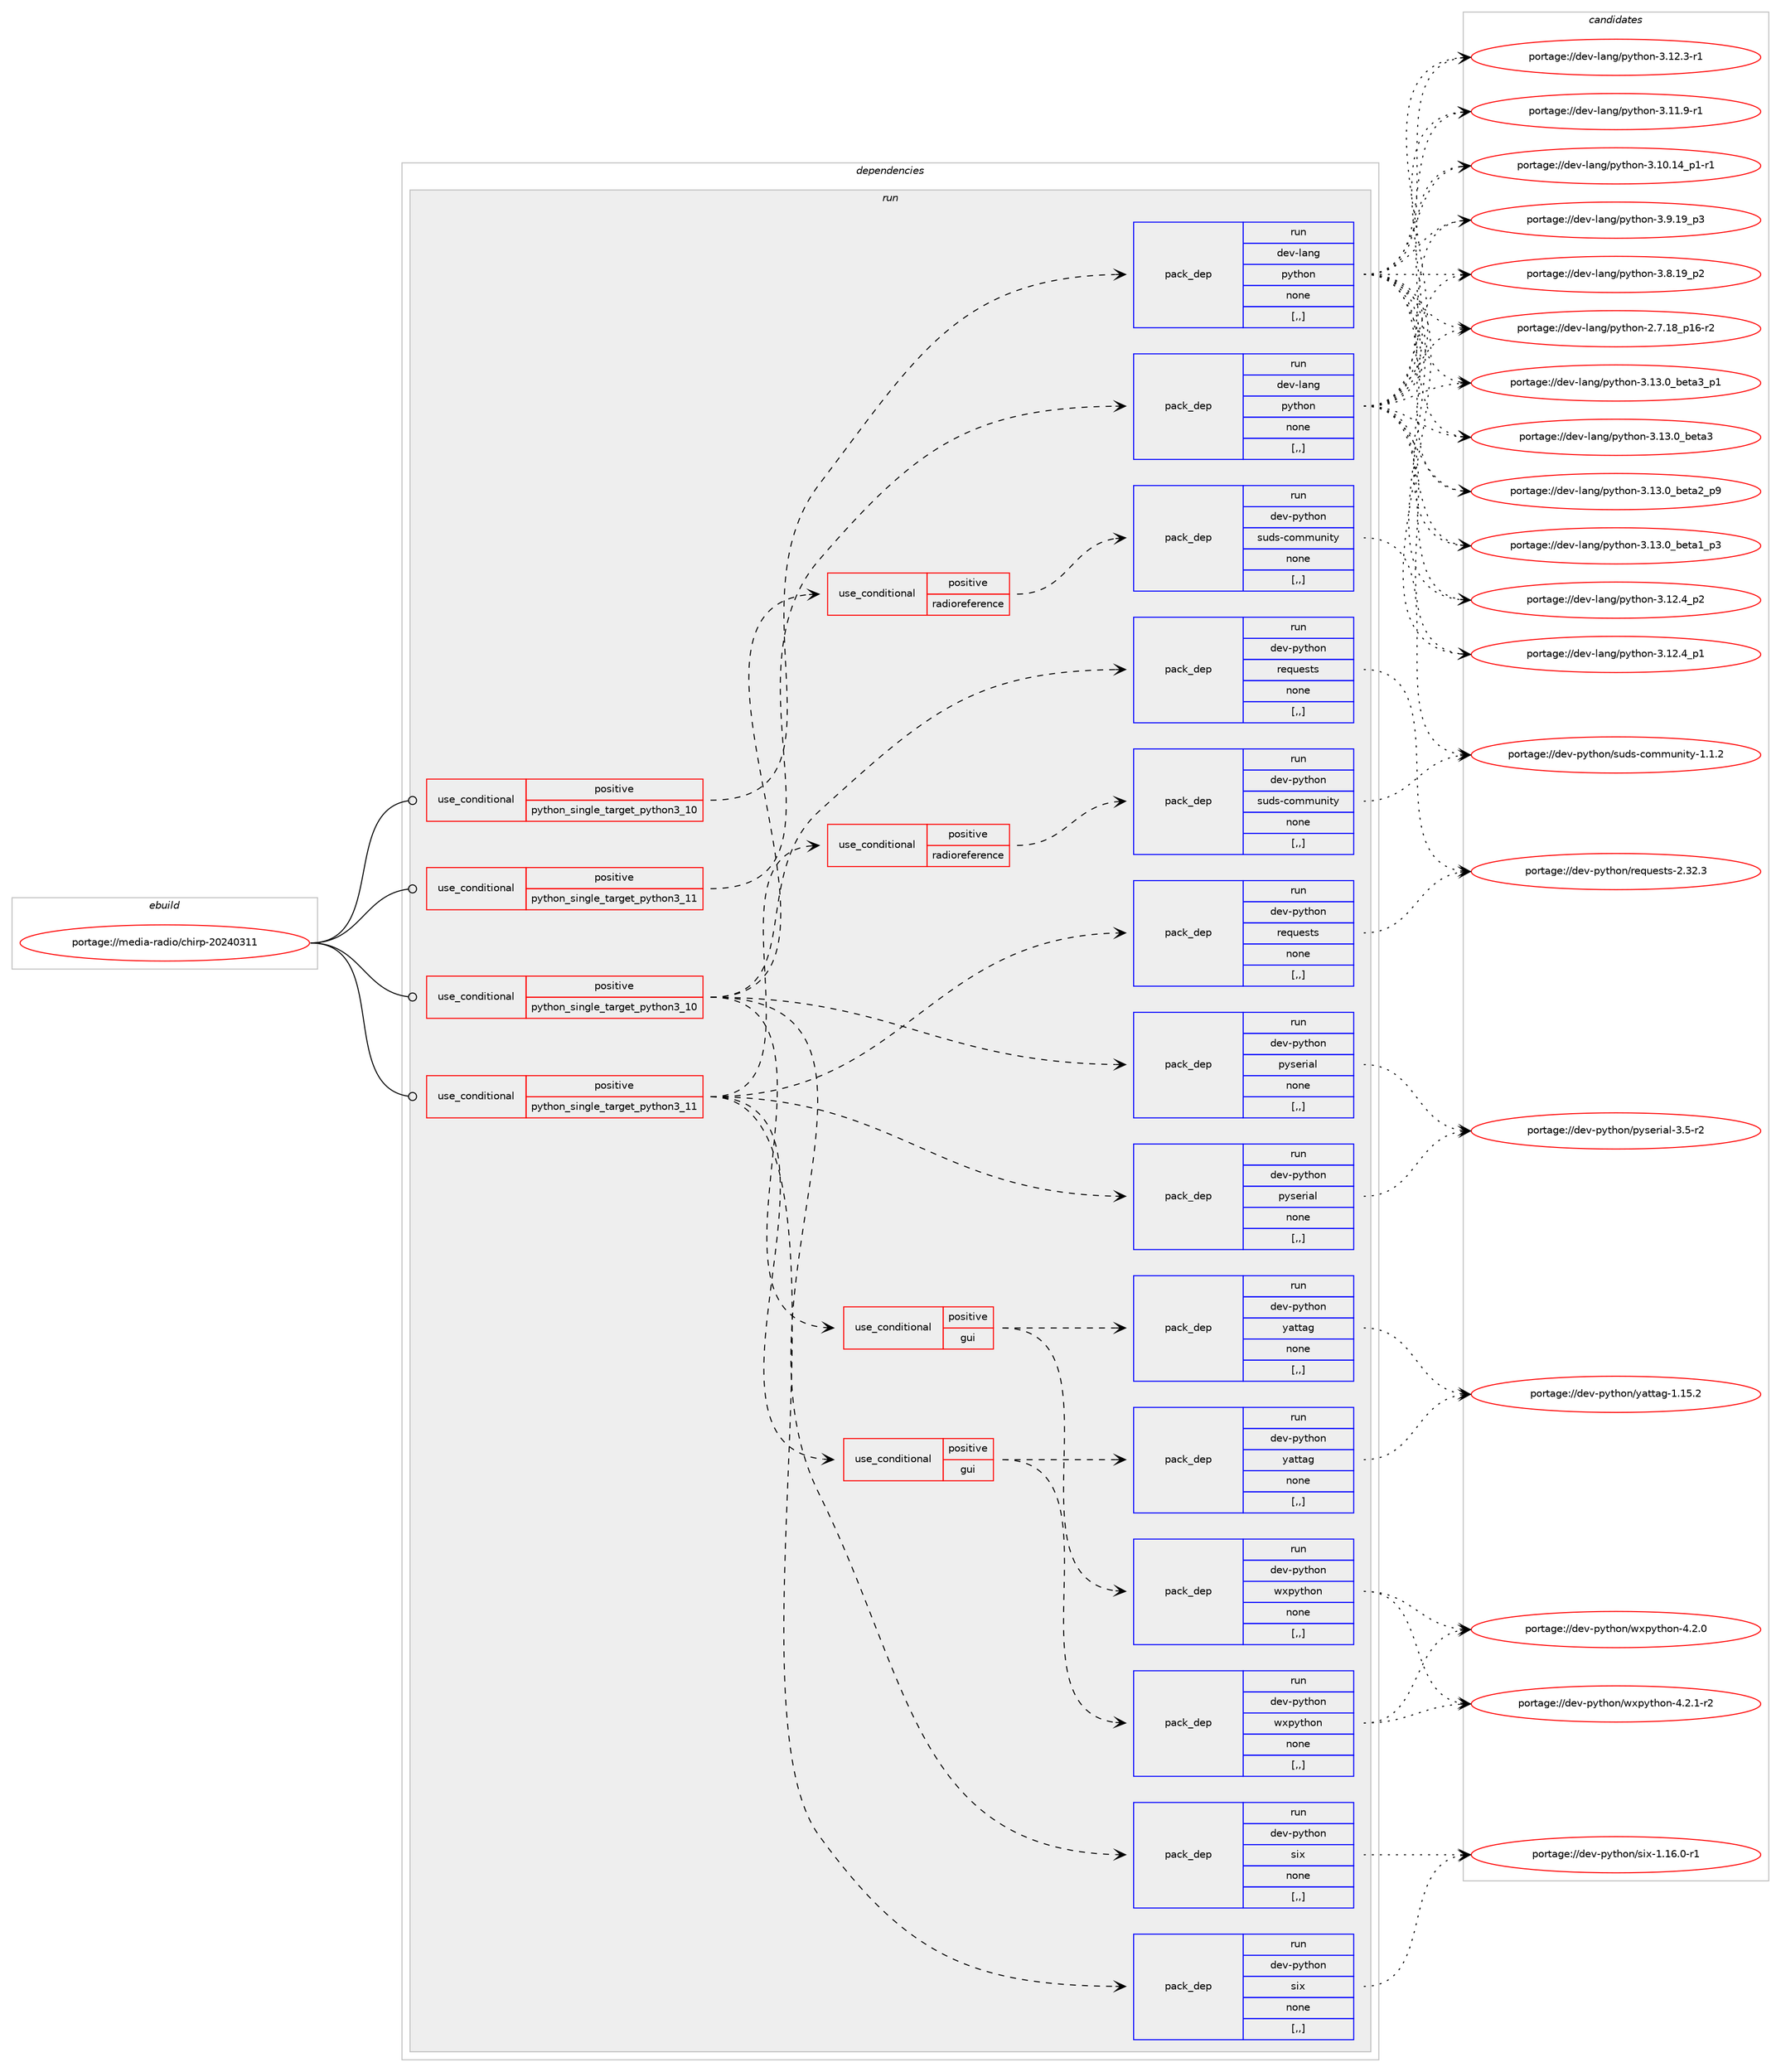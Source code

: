 digraph prolog {

# *************
# Graph options
# *************

newrank=true;
concentrate=true;
compound=true;
graph [rankdir=LR,fontname=Helvetica,fontsize=10,ranksep=1.5];#, ranksep=2.5, nodesep=0.2];
edge  [arrowhead=vee];
node  [fontname=Helvetica,fontsize=10];

# **********
# The ebuild
# **********

subgraph cluster_leftcol {
color=gray;
label=<<i>ebuild</i>>;
id [label="portage://media-radio/chirp-20240311", color=red, width=4, href="../media-radio/chirp-20240311.svg"];
}

# ****************
# The dependencies
# ****************

subgraph cluster_midcol {
color=gray;
label=<<i>dependencies</i>>;
subgraph cluster_compile {
fillcolor="#eeeeee";
style=filled;
label=<<i>compile</i>>;
}
subgraph cluster_compileandrun {
fillcolor="#eeeeee";
style=filled;
label=<<i>compile and run</i>>;
}
subgraph cluster_run {
fillcolor="#eeeeee";
style=filled;
label=<<i>run</i>>;
subgraph cond78251 {
dependency309366 [label=<<TABLE BORDER="0" CELLBORDER="1" CELLSPACING="0" CELLPADDING="4"><TR><TD ROWSPAN="3" CELLPADDING="10">use_conditional</TD></TR><TR><TD>positive</TD></TR><TR><TD>python_single_target_python3_10</TD></TR></TABLE>>, shape=none, color=red];
subgraph pack228680 {
dependency309367 [label=<<TABLE BORDER="0" CELLBORDER="1" CELLSPACING="0" CELLPADDING="4" WIDTH="220"><TR><TD ROWSPAN="6" CELLPADDING="30">pack_dep</TD></TR><TR><TD WIDTH="110">run</TD></TR><TR><TD>dev-lang</TD></TR><TR><TD>python</TD></TR><TR><TD>none</TD></TR><TR><TD>[,,]</TD></TR></TABLE>>, shape=none, color=blue];
}
dependency309366:e -> dependency309367:w [weight=20,style="dashed",arrowhead="vee"];
}
id:e -> dependency309366:w [weight=20,style="solid",arrowhead="odot"];
subgraph cond78252 {
dependency309368 [label=<<TABLE BORDER="0" CELLBORDER="1" CELLSPACING="0" CELLPADDING="4"><TR><TD ROWSPAN="3" CELLPADDING="10">use_conditional</TD></TR><TR><TD>positive</TD></TR><TR><TD>python_single_target_python3_10</TD></TR></TABLE>>, shape=none, color=red];
subgraph pack228681 {
dependency309369 [label=<<TABLE BORDER="0" CELLBORDER="1" CELLSPACING="0" CELLPADDING="4" WIDTH="220"><TR><TD ROWSPAN="6" CELLPADDING="30">pack_dep</TD></TR><TR><TD WIDTH="110">run</TD></TR><TR><TD>dev-python</TD></TR><TR><TD>pyserial</TD></TR><TR><TD>none</TD></TR><TR><TD>[,,]</TD></TR></TABLE>>, shape=none, color=blue];
}
dependency309368:e -> dependency309369:w [weight=20,style="dashed",arrowhead="vee"];
subgraph pack228682 {
dependency309370 [label=<<TABLE BORDER="0" CELLBORDER="1" CELLSPACING="0" CELLPADDING="4" WIDTH="220"><TR><TD ROWSPAN="6" CELLPADDING="30">pack_dep</TD></TR><TR><TD WIDTH="110">run</TD></TR><TR><TD>dev-python</TD></TR><TR><TD>requests</TD></TR><TR><TD>none</TD></TR><TR><TD>[,,]</TD></TR></TABLE>>, shape=none, color=blue];
}
dependency309368:e -> dependency309370:w [weight=20,style="dashed",arrowhead="vee"];
subgraph pack228683 {
dependency309371 [label=<<TABLE BORDER="0" CELLBORDER="1" CELLSPACING="0" CELLPADDING="4" WIDTH="220"><TR><TD ROWSPAN="6" CELLPADDING="30">pack_dep</TD></TR><TR><TD WIDTH="110">run</TD></TR><TR><TD>dev-python</TD></TR><TR><TD>six</TD></TR><TR><TD>none</TD></TR><TR><TD>[,,]</TD></TR></TABLE>>, shape=none, color=blue];
}
dependency309368:e -> dependency309371:w [weight=20,style="dashed",arrowhead="vee"];
subgraph cond78253 {
dependency309372 [label=<<TABLE BORDER="0" CELLBORDER="1" CELLSPACING="0" CELLPADDING="4"><TR><TD ROWSPAN="3" CELLPADDING="10">use_conditional</TD></TR><TR><TD>positive</TD></TR><TR><TD>gui</TD></TR></TABLE>>, shape=none, color=red];
subgraph pack228684 {
dependency309373 [label=<<TABLE BORDER="0" CELLBORDER="1" CELLSPACING="0" CELLPADDING="4" WIDTH="220"><TR><TD ROWSPAN="6" CELLPADDING="30">pack_dep</TD></TR><TR><TD WIDTH="110">run</TD></TR><TR><TD>dev-python</TD></TR><TR><TD>wxpython</TD></TR><TR><TD>none</TD></TR><TR><TD>[,,]</TD></TR></TABLE>>, shape=none, color=blue];
}
dependency309372:e -> dependency309373:w [weight=20,style="dashed",arrowhead="vee"];
subgraph pack228685 {
dependency309374 [label=<<TABLE BORDER="0" CELLBORDER="1" CELLSPACING="0" CELLPADDING="4" WIDTH="220"><TR><TD ROWSPAN="6" CELLPADDING="30">pack_dep</TD></TR><TR><TD WIDTH="110">run</TD></TR><TR><TD>dev-python</TD></TR><TR><TD>yattag</TD></TR><TR><TD>none</TD></TR><TR><TD>[,,]</TD></TR></TABLE>>, shape=none, color=blue];
}
dependency309372:e -> dependency309374:w [weight=20,style="dashed",arrowhead="vee"];
}
dependency309368:e -> dependency309372:w [weight=20,style="dashed",arrowhead="vee"];
subgraph cond78254 {
dependency309375 [label=<<TABLE BORDER="0" CELLBORDER="1" CELLSPACING="0" CELLPADDING="4"><TR><TD ROWSPAN="3" CELLPADDING="10">use_conditional</TD></TR><TR><TD>positive</TD></TR><TR><TD>radioreference</TD></TR></TABLE>>, shape=none, color=red];
subgraph pack228686 {
dependency309376 [label=<<TABLE BORDER="0" CELLBORDER="1" CELLSPACING="0" CELLPADDING="4" WIDTH="220"><TR><TD ROWSPAN="6" CELLPADDING="30">pack_dep</TD></TR><TR><TD WIDTH="110">run</TD></TR><TR><TD>dev-python</TD></TR><TR><TD>suds-community</TD></TR><TR><TD>none</TD></TR><TR><TD>[,,]</TD></TR></TABLE>>, shape=none, color=blue];
}
dependency309375:e -> dependency309376:w [weight=20,style="dashed",arrowhead="vee"];
}
dependency309368:e -> dependency309375:w [weight=20,style="dashed",arrowhead="vee"];
}
id:e -> dependency309368:w [weight=20,style="solid",arrowhead="odot"];
subgraph cond78255 {
dependency309377 [label=<<TABLE BORDER="0" CELLBORDER="1" CELLSPACING="0" CELLPADDING="4"><TR><TD ROWSPAN="3" CELLPADDING="10">use_conditional</TD></TR><TR><TD>positive</TD></TR><TR><TD>python_single_target_python3_11</TD></TR></TABLE>>, shape=none, color=red];
subgraph pack228687 {
dependency309378 [label=<<TABLE BORDER="0" CELLBORDER="1" CELLSPACING="0" CELLPADDING="4" WIDTH="220"><TR><TD ROWSPAN="6" CELLPADDING="30">pack_dep</TD></TR><TR><TD WIDTH="110">run</TD></TR><TR><TD>dev-lang</TD></TR><TR><TD>python</TD></TR><TR><TD>none</TD></TR><TR><TD>[,,]</TD></TR></TABLE>>, shape=none, color=blue];
}
dependency309377:e -> dependency309378:w [weight=20,style="dashed",arrowhead="vee"];
}
id:e -> dependency309377:w [weight=20,style="solid",arrowhead="odot"];
subgraph cond78256 {
dependency309379 [label=<<TABLE BORDER="0" CELLBORDER="1" CELLSPACING="0" CELLPADDING="4"><TR><TD ROWSPAN="3" CELLPADDING="10">use_conditional</TD></TR><TR><TD>positive</TD></TR><TR><TD>python_single_target_python3_11</TD></TR></TABLE>>, shape=none, color=red];
subgraph pack228688 {
dependency309380 [label=<<TABLE BORDER="0" CELLBORDER="1" CELLSPACING="0" CELLPADDING="4" WIDTH="220"><TR><TD ROWSPAN="6" CELLPADDING="30">pack_dep</TD></TR><TR><TD WIDTH="110">run</TD></TR><TR><TD>dev-python</TD></TR><TR><TD>pyserial</TD></TR><TR><TD>none</TD></TR><TR><TD>[,,]</TD></TR></TABLE>>, shape=none, color=blue];
}
dependency309379:e -> dependency309380:w [weight=20,style="dashed",arrowhead="vee"];
subgraph pack228689 {
dependency309381 [label=<<TABLE BORDER="0" CELLBORDER="1" CELLSPACING="0" CELLPADDING="4" WIDTH="220"><TR><TD ROWSPAN="6" CELLPADDING="30">pack_dep</TD></TR><TR><TD WIDTH="110">run</TD></TR><TR><TD>dev-python</TD></TR><TR><TD>requests</TD></TR><TR><TD>none</TD></TR><TR><TD>[,,]</TD></TR></TABLE>>, shape=none, color=blue];
}
dependency309379:e -> dependency309381:w [weight=20,style="dashed",arrowhead="vee"];
subgraph pack228690 {
dependency309382 [label=<<TABLE BORDER="0" CELLBORDER="1" CELLSPACING="0" CELLPADDING="4" WIDTH="220"><TR><TD ROWSPAN="6" CELLPADDING="30">pack_dep</TD></TR><TR><TD WIDTH="110">run</TD></TR><TR><TD>dev-python</TD></TR><TR><TD>six</TD></TR><TR><TD>none</TD></TR><TR><TD>[,,]</TD></TR></TABLE>>, shape=none, color=blue];
}
dependency309379:e -> dependency309382:w [weight=20,style="dashed",arrowhead="vee"];
subgraph cond78257 {
dependency309383 [label=<<TABLE BORDER="0" CELLBORDER="1" CELLSPACING="0" CELLPADDING="4"><TR><TD ROWSPAN="3" CELLPADDING="10">use_conditional</TD></TR><TR><TD>positive</TD></TR><TR><TD>gui</TD></TR></TABLE>>, shape=none, color=red];
subgraph pack228691 {
dependency309384 [label=<<TABLE BORDER="0" CELLBORDER="1" CELLSPACING="0" CELLPADDING="4" WIDTH="220"><TR><TD ROWSPAN="6" CELLPADDING="30">pack_dep</TD></TR><TR><TD WIDTH="110">run</TD></TR><TR><TD>dev-python</TD></TR><TR><TD>wxpython</TD></TR><TR><TD>none</TD></TR><TR><TD>[,,]</TD></TR></TABLE>>, shape=none, color=blue];
}
dependency309383:e -> dependency309384:w [weight=20,style="dashed",arrowhead="vee"];
subgraph pack228692 {
dependency309385 [label=<<TABLE BORDER="0" CELLBORDER="1" CELLSPACING="0" CELLPADDING="4" WIDTH="220"><TR><TD ROWSPAN="6" CELLPADDING="30">pack_dep</TD></TR><TR><TD WIDTH="110">run</TD></TR><TR><TD>dev-python</TD></TR><TR><TD>yattag</TD></TR><TR><TD>none</TD></TR><TR><TD>[,,]</TD></TR></TABLE>>, shape=none, color=blue];
}
dependency309383:e -> dependency309385:w [weight=20,style="dashed",arrowhead="vee"];
}
dependency309379:e -> dependency309383:w [weight=20,style="dashed",arrowhead="vee"];
subgraph cond78258 {
dependency309386 [label=<<TABLE BORDER="0" CELLBORDER="1" CELLSPACING="0" CELLPADDING="4"><TR><TD ROWSPAN="3" CELLPADDING="10">use_conditional</TD></TR><TR><TD>positive</TD></TR><TR><TD>radioreference</TD></TR></TABLE>>, shape=none, color=red];
subgraph pack228693 {
dependency309387 [label=<<TABLE BORDER="0" CELLBORDER="1" CELLSPACING="0" CELLPADDING="4" WIDTH="220"><TR><TD ROWSPAN="6" CELLPADDING="30">pack_dep</TD></TR><TR><TD WIDTH="110">run</TD></TR><TR><TD>dev-python</TD></TR><TR><TD>suds-community</TD></TR><TR><TD>none</TD></TR><TR><TD>[,,]</TD></TR></TABLE>>, shape=none, color=blue];
}
dependency309386:e -> dependency309387:w [weight=20,style="dashed",arrowhead="vee"];
}
dependency309379:e -> dependency309386:w [weight=20,style="dashed",arrowhead="vee"];
}
id:e -> dependency309379:w [weight=20,style="solid",arrowhead="odot"];
}
}

# **************
# The candidates
# **************

subgraph cluster_choices {
rank=same;
color=gray;
label=<<i>candidates</i>>;

subgraph choice228680 {
color=black;
nodesep=1;
choice10010111845108971101034711212111610411111045514649514648959810111697519511249 [label="portage://dev-lang/python-3.13.0_beta3_p1", color=red, width=4,href="../dev-lang/python-3.13.0_beta3_p1.svg"];
choice1001011184510897110103471121211161041111104551464951464895981011169751 [label="portage://dev-lang/python-3.13.0_beta3", color=red, width=4,href="../dev-lang/python-3.13.0_beta3.svg"];
choice10010111845108971101034711212111610411111045514649514648959810111697509511257 [label="portage://dev-lang/python-3.13.0_beta2_p9", color=red, width=4,href="../dev-lang/python-3.13.0_beta2_p9.svg"];
choice10010111845108971101034711212111610411111045514649514648959810111697499511251 [label="portage://dev-lang/python-3.13.0_beta1_p3", color=red, width=4,href="../dev-lang/python-3.13.0_beta1_p3.svg"];
choice100101118451089711010347112121116104111110455146495046529511250 [label="portage://dev-lang/python-3.12.4_p2", color=red, width=4,href="../dev-lang/python-3.12.4_p2.svg"];
choice100101118451089711010347112121116104111110455146495046529511249 [label="portage://dev-lang/python-3.12.4_p1", color=red, width=4,href="../dev-lang/python-3.12.4_p1.svg"];
choice100101118451089711010347112121116104111110455146495046514511449 [label="portage://dev-lang/python-3.12.3-r1", color=red, width=4,href="../dev-lang/python-3.12.3-r1.svg"];
choice100101118451089711010347112121116104111110455146494946574511449 [label="portage://dev-lang/python-3.11.9-r1", color=red, width=4,href="../dev-lang/python-3.11.9-r1.svg"];
choice100101118451089711010347112121116104111110455146494846495295112494511449 [label="portage://dev-lang/python-3.10.14_p1-r1", color=red, width=4,href="../dev-lang/python-3.10.14_p1-r1.svg"];
choice100101118451089711010347112121116104111110455146574649579511251 [label="portage://dev-lang/python-3.9.19_p3", color=red, width=4,href="../dev-lang/python-3.9.19_p3.svg"];
choice100101118451089711010347112121116104111110455146564649579511250 [label="portage://dev-lang/python-3.8.19_p2", color=red, width=4,href="../dev-lang/python-3.8.19_p2.svg"];
choice100101118451089711010347112121116104111110455046554649569511249544511450 [label="portage://dev-lang/python-2.7.18_p16-r2", color=red, width=4,href="../dev-lang/python-2.7.18_p16-r2.svg"];
dependency309367:e -> choice10010111845108971101034711212111610411111045514649514648959810111697519511249:w [style=dotted,weight="100"];
dependency309367:e -> choice1001011184510897110103471121211161041111104551464951464895981011169751:w [style=dotted,weight="100"];
dependency309367:e -> choice10010111845108971101034711212111610411111045514649514648959810111697509511257:w [style=dotted,weight="100"];
dependency309367:e -> choice10010111845108971101034711212111610411111045514649514648959810111697499511251:w [style=dotted,weight="100"];
dependency309367:e -> choice100101118451089711010347112121116104111110455146495046529511250:w [style=dotted,weight="100"];
dependency309367:e -> choice100101118451089711010347112121116104111110455146495046529511249:w [style=dotted,weight="100"];
dependency309367:e -> choice100101118451089711010347112121116104111110455146495046514511449:w [style=dotted,weight="100"];
dependency309367:e -> choice100101118451089711010347112121116104111110455146494946574511449:w [style=dotted,weight="100"];
dependency309367:e -> choice100101118451089711010347112121116104111110455146494846495295112494511449:w [style=dotted,weight="100"];
dependency309367:e -> choice100101118451089711010347112121116104111110455146574649579511251:w [style=dotted,weight="100"];
dependency309367:e -> choice100101118451089711010347112121116104111110455146564649579511250:w [style=dotted,weight="100"];
dependency309367:e -> choice100101118451089711010347112121116104111110455046554649569511249544511450:w [style=dotted,weight="100"];
}
subgraph choice228681 {
color=black;
nodesep=1;
choice100101118451121211161041111104711212111510111410597108455146534511450 [label="portage://dev-python/pyserial-3.5-r2", color=red, width=4,href="../dev-python/pyserial-3.5-r2.svg"];
dependency309369:e -> choice100101118451121211161041111104711212111510111410597108455146534511450:w [style=dotted,weight="100"];
}
subgraph choice228682 {
color=black;
nodesep=1;
choice100101118451121211161041111104711410111311710111511611545504651504651 [label="portage://dev-python/requests-2.32.3", color=red, width=4,href="../dev-python/requests-2.32.3.svg"];
dependency309370:e -> choice100101118451121211161041111104711410111311710111511611545504651504651:w [style=dotted,weight="100"];
}
subgraph choice228683 {
color=black;
nodesep=1;
choice1001011184511212111610411111047115105120454946495446484511449 [label="portage://dev-python/six-1.16.0-r1", color=red, width=4,href="../dev-python/six-1.16.0-r1.svg"];
dependency309371:e -> choice1001011184511212111610411111047115105120454946495446484511449:w [style=dotted,weight="100"];
}
subgraph choice228684 {
color=black;
nodesep=1;
choice10010111845112121116104111110471191201121211161041111104552465046494511450 [label="portage://dev-python/wxpython-4.2.1-r2", color=red, width=4,href="../dev-python/wxpython-4.2.1-r2.svg"];
choice1001011184511212111610411111047119120112121116104111110455246504648 [label="portage://dev-python/wxpython-4.2.0", color=red, width=4,href="../dev-python/wxpython-4.2.0.svg"];
dependency309373:e -> choice10010111845112121116104111110471191201121211161041111104552465046494511450:w [style=dotted,weight="100"];
dependency309373:e -> choice1001011184511212111610411111047119120112121116104111110455246504648:w [style=dotted,weight="100"];
}
subgraph choice228685 {
color=black;
nodesep=1;
choice1001011184511212111610411111047121971161169710345494649534650 [label="portage://dev-python/yattag-1.15.2", color=red, width=4,href="../dev-python/yattag-1.15.2.svg"];
dependency309374:e -> choice1001011184511212111610411111047121971161169710345494649534650:w [style=dotted,weight="100"];
}
subgraph choice228686 {
color=black;
nodesep=1;
choice10010111845112121116104111110471151171001154599111109109117110105116121454946494650 [label="portage://dev-python/suds-community-1.1.2", color=red, width=4,href="../dev-python/suds-community-1.1.2.svg"];
dependency309376:e -> choice10010111845112121116104111110471151171001154599111109109117110105116121454946494650:w [style=dotted,weight="100"];
}
subgraph choice228687 {
color=black;
nodesep=1;
choice10010111845108971101034711212111610411111045514649514648959810111697519511249 [label="portage://dev-lang/python-3.13.0_beta3_p1", color=red, width=4,href="../dev-lang/python-3.13.0_beta3_p1.svg"];
choice1001011184510897110103471121211161041111104551464951464895981011169751 [label="portage://dev-lang/python-3.13.0_beta3", color=red, width=4,href="../dev-lang/python-3.13.0_beta3.svg"];
choice10010111845108971101034711212111610411111045514649514648959810111697509511257 [label="portage://dev-lang/python-3.13.0_beta2_p9", color=red, width=4,href="../dev-lang/python-3.13.0_beta2_p9.svg"];
choice10010111845108971101034711212111610411111045514649514648959810111697499511251 [label="portage://dev-lang/python-3.13.0_beta1_p3", color=red, width=4,href="../dev-lang/python-3.13.0_beta1_p3.svg"];
choice100101118451089711010347112121116104111110455146495046529511250 [label="portage://dev-lang/python-3.12.4_p2", color=red, width=4,href="../dev-lang/python-3.12.4_p2.svg"];
choice100101118451089711010347112121116104111110455146495046529511249 [label="portage://dev-lang/python-3.12.4_p1", color=red, width=4,href="../dev-lang/python-3.12.4_p1.svg"];
choice100101118451089711010347112121116104111110455146495046514511449 [label="portage://dev-lang/python-3.12.3-r1", color=red, width=4,href="../dev-lang/python-3.12.3-r1.svg"];
choice100101118451089711010347112121116104111110455146494946574511449 [label="portage://dev-lang/python-3.11.9-r1", color=red, width=4,href="../dev-lang/python-3.11.9-r1.svg"];
choice100101118451089711010347112121116104111110455146494846495295112494511449 [label="portage://dev-lang/python-3.10.14_p1-r1", color=red, width=4,href="../dev-lang/python-3.10.14_p1-r1.svg"];
choice100101118451089711010347112121116104111110455146574649579511251 [label="portage://dev-lang/python-3.9.19_p3", color=red, width=4,href="../dev-lang/python-3.9.19_p3.svg"];
choice100101118451089711010347112121116104111110455146564649579511250 [label="portage://dev-lang/python-3.8.19_p2", color=red, width=4,href="../dev-lang/python-3.8.19_p2.svg"];
choice100101118451089711010347112121116104111110455046554649569511249544511450 [label="portage://dev-lang/python-2.7.18_p16-r2", color=red, width=4,href="../dev-lang/python-2.7.18_p16-r2.svg"];
dependency309378:e -> choice10010111845108971101034711212111610411111045514649514648959810111697519511249:w [style=dotted,weight="100"];
dependency309378:e -> choice1001011184510897110103471121211161041111104551464951464895981011169751:w [style=dotted,weight="100"];
dependency309378:e -> choice10010111845108971101034711212111610411111045514649514648959810111697509511257:w [style=dotted,weight="100"];
dependency309378:e -> choice10010111845108971101034711212111610411111045514649514648959810111697499511251:w [style=dotted,weight="100"];
dependency309378:e -> choice100101118451089711010347112121116104111110455146495046529511250:w [style=dotted,weight="100"];
dependency309378:e -> choice100101118451089711010347112121116104111110455146495046529511249:w [style=dotted,weight="100"];
dependency309378:e -> choice100101118451089711010347112121116104111110455146495046514511449:w [style=dotted,weight="100"];
dependency309378:e -> choice100101118451089711010347112121116104111110455146494946574511449:w [style=dotted,weight="100"];
dependency309378:e -> choice100101118451089711010347112121116104111110455146494846495295112494511449:w [style=dotted,weight="100"];
dependency309378:e -> choice100101118451089711010347112121116104111110455146574649579511251:w [style=dotted,weight="100"];
dependency309378:e -> choice100101118451089711010347112121116104111110455146564649579511250:w [style=dotted,weight="100"];
dependency309378:e -> choice100101118451089711010347112121116104111110455046554649569511249544511450:w [style=dotted,weight="100"];
}
subgraph choice228688 {
color=black;
nodesep=1;
choice100101118451121211161041111104711212111510111410597108455146534511450 [label="portage://dev-python/pyserial-3.5-r2", color=red, width=4,href="../dev-python/pyserial-3.5-r2.svg"];
dependency309380:e -> choice100101118451121211161041111104711212111510111410597108455146534511450:w [style=dotted,weight="100"];
}
subgraph choice228689 {
color=black;
nodesep=1;
choice100101118451121211161041111104711410111311710111511611545504651504651 [label="portage://dev-python/requests-2.32.3", color=red, width=4,href="../dev-python/requests-2.32.3.svg"];
dependency309381:e -> choice100101118451121211161041111104711410111311710111511611545504651504651:w [style=dotted,weight="100"];
}
subgraph choice228690 {
color=black;
nodesep=1;
choice1001011184511212111610411111047115105120454946495446484511449 [label="portage://dev-python/six-1.16.0-r1", color=red, width=4,href="../dev-python/six-1.16.0-r1.svg"];
dependency309382:e -> choice1001011184511212111610411111047115105120454946495446484511449:w [style=dotted,weight="100"];
}
subgraph choice228691 {
color=black;
nodesep=1;
choice10010111845112121116104111110471191201121211161041111104552465046494511450 [label="portage://dev-python/wxpython-4.2.1-r2", color=red, width=4,href="../dev-python/wxpython-4.2.1-r2.svg"];
choice1001011184511212111610411111047119120112121116104111110455246504648 [label="portage://dev-python/wxpython-4.2.0", color=red, width=4,href="../dev-python/wxpython-4.2.0.svg"];
dependency309384:e -> choice10010111845112121116104111110471191201121211161041111104552465046494511450:w [style=dotted,weight="100"];
dependency309384:e -> choice1001011184511212111610411111047119120112121116104111110455246504648:w [style=dotted,weight="100"];
}
subgraph choice228692 {
color=black;
nodesep=1;
choice1001011184511212111610411111047121971161169710345494649534650 [label="portage://dev-python/yattag-1.15.2", color=red, width=4,href="../dev-python/yattag-1.15.2.svg"];
dependency309385:e -> choice1001011184511212111610411111047121971161169710345494649534650:w [style=dotted,weight="100"];
}
subgraph choice228693 {
color=black;
nodesep=1;
choice10010111845112121116104111110471151171001154599111109109117110105116121454946494650 [label="portage://dev-python/suds-community-1.1.2", color=red, width=4,href="../dev-python/suds-community-1.1.2.svg"];
dependency309387:e -> choice10010111845112121116104111110471151171001154599111109109117110105116121454946494650:w [style=dotted,weight="100"];
}
}

}
